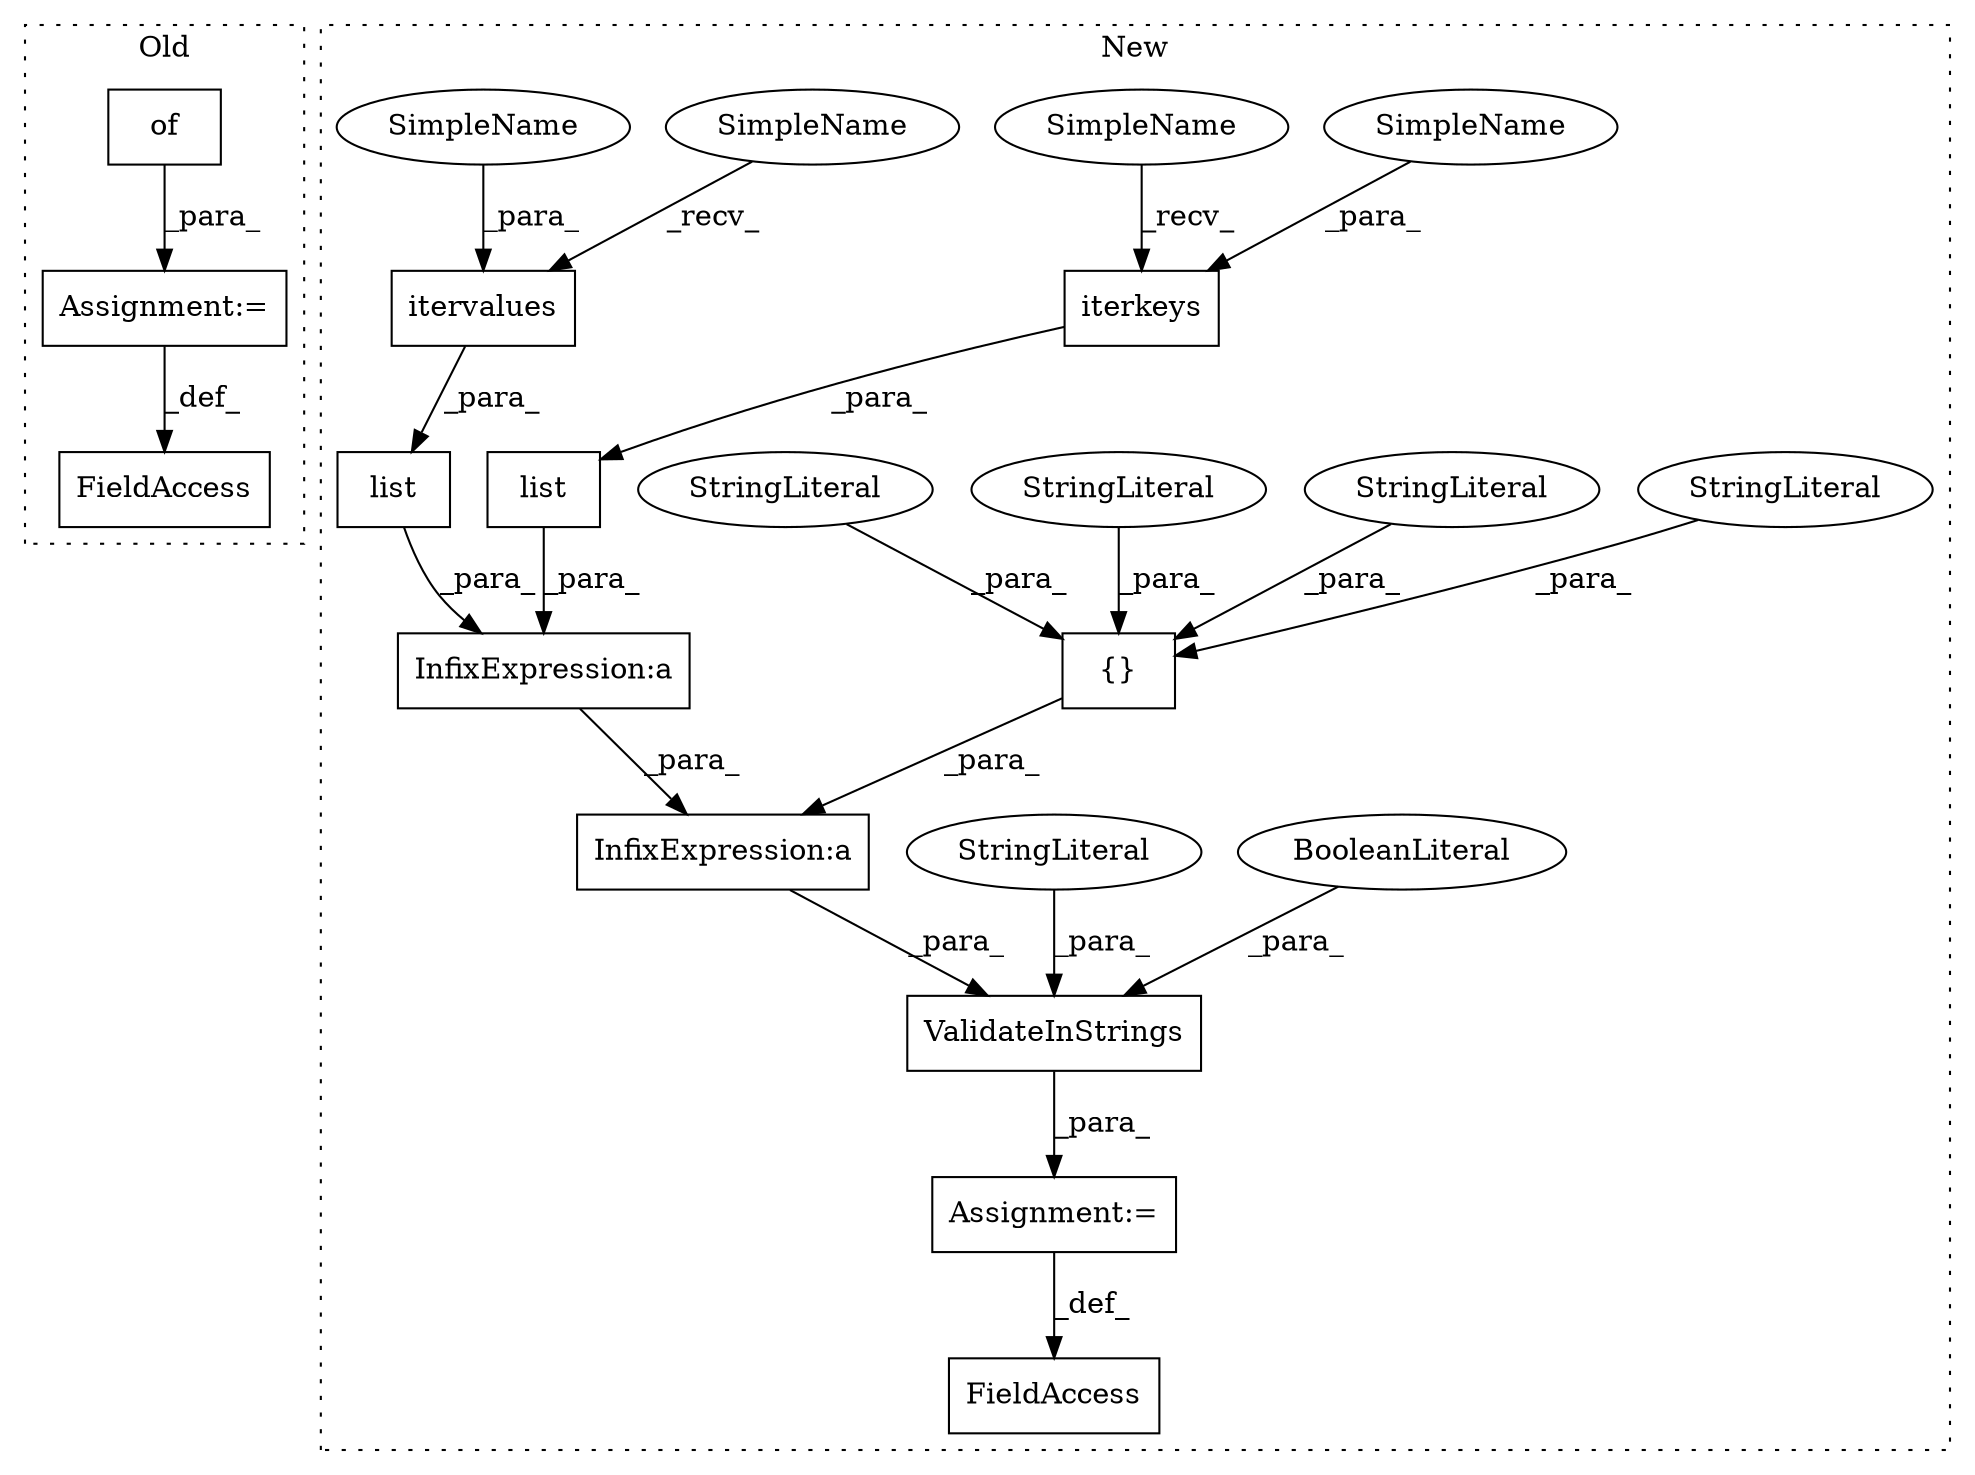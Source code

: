 digraph G {
subgraph cluster0 {
1 [label="of" a="32" s="28736,46472" l="3,1" shape="box"];
17 [label="FieldAccess" a="22" s="28718" l="13" shape="box"];
19 [label="Assignment:=" a="7" s="28731" l="1" shape="box"];
label = "Old";
style="dotted";
}
subgraph cluster1 {
2 [label="iterkeys" a="32" s="28430,28448" l="9,1" shape="box"];
3 [label="itervalues" a="32" s="28462,28482" l="11,1" shape="box"];
4 [label="InfixExpression:a" a="27" s="28485" l="3" shape="box"];
5 [label="InfixExpression:a" a="27" s="28450" l="3" shape="box"];
6 [label="{}" a="4" s="28500,28521" l="1,1" shape="box"];
7 [label="list" a="32" s="28421,28449" l="5,1" shape="box"];
8 [label="ValidateInStrings" a="32" s="28390,28527" l="18,1" shape="box"];
9 [label="BooleanLiteral" a="9" s="28523" l="4" shape="ellipse"];
10 [label="list" a="32" s="28453,28483" l="5,1" shape="box"];
11 [label="StringLiteral" a="45" s="28408" l="11" shape="ellipse"];
12 [label="StringLiteral" a="45" s="28508" l="6" shape="ellipse"];
13 [label="StringLiteral" a="45" s="28515" l="3" shape="ellipse"];
14 [label="StringLiteral" a="45" s="28501" l="6" shape="ellipse"];
15 [label="StringLiteral" a="45" s="28519" l="2" shape="ellipse"];
16 [label="FieldAccess" a="22" s="28364" l="25" shape="box"];
18 [label="Assignment:=" a="7" s="28389" l="1" shape="box"];
20 [label="SimpleName" a="42" s="28439" l="9" shape="ellipse"];
21 [label="SimpleName" a="42" s="28473" l="9" shape="ellipse"];
22 [label="SimpleName" a="42" s="28426" l="3" shape="ellipse"];
23 [label="SimpleName" a="42" s="28458" l="3" shape="ellipse"];
label = "New";
style="dotted";
}
1 -> 19 [label="_para_"];
2 -> 7 [label="_para_"];
3 -> 10 [label="_para_"];
4 -> 8 [label="_para_"];
5 -> 4 [label="_para_"];
6 -> 4 [label="_para_"];
7 -> 5 [label="_para_"];
8 -> 18 [label="_para_"];
9 -> 8 [label="_para_"];
10 -> 5 [label="_para_"];
11 -> 8 [label="_para_"];
12 -> 6 [label="_para_"];
13 -> 6 [label="_para_"];
14 -> 6 [label="_para_"];
15 -> 6 [label="_para_"];
18 -> 16 [label="_def_"];
19 -> 17 [label="_def_"];
20 -> 2 [label="_para_"];
21 -> 3 [label="_para_"];
22 -> 2 [label="_recv_"];
23 -> 3 [label="_recv_"];
}